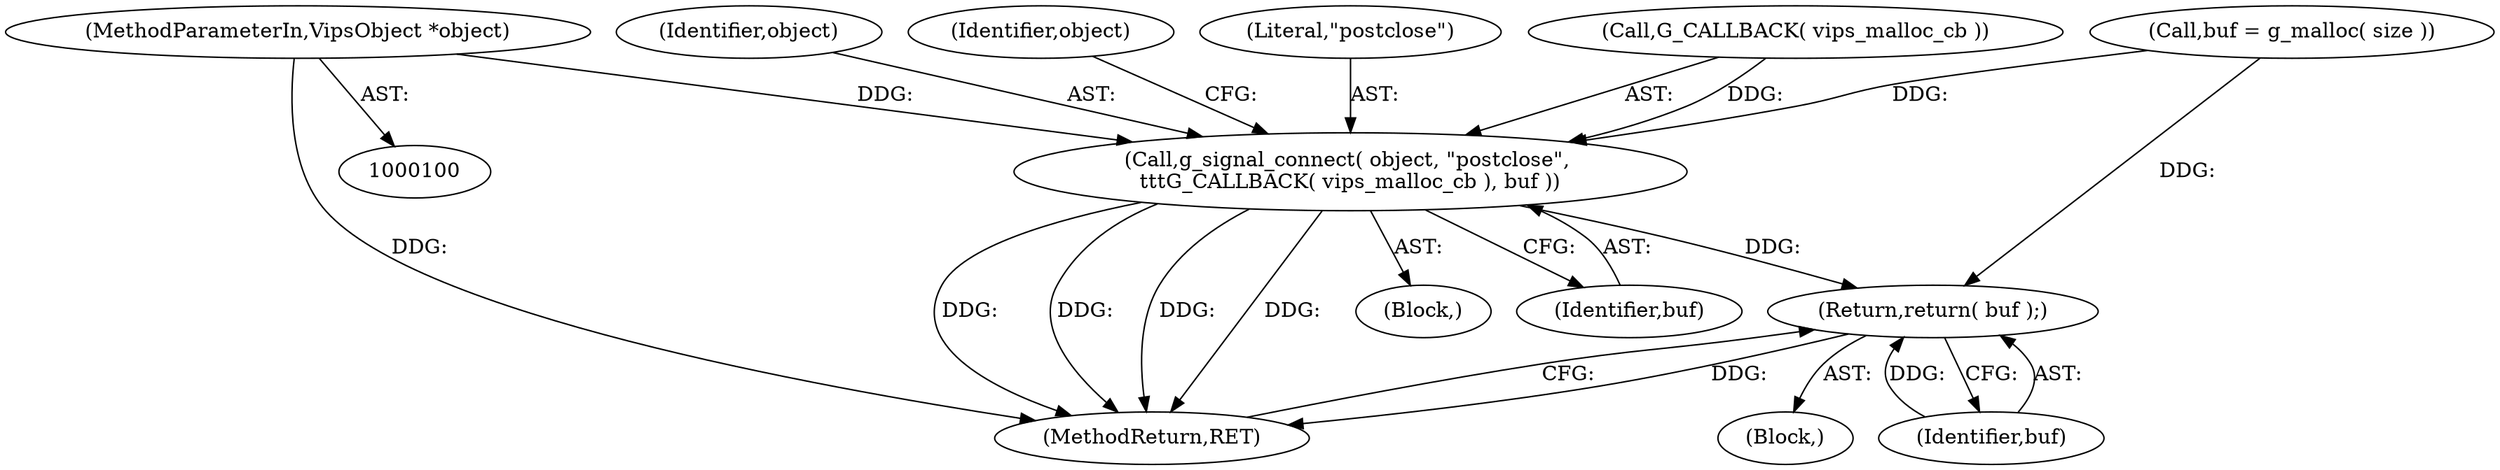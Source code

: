 digraph "0_libvips_00622428bda8d7521db8d74260b519fa41d69d0a@pointer" {
"1000101" [label="(MethodParameterIn,VipsObject *object)"];
"1000112" [label="(Call,g_signal_connect( object, \"postclose\", \n\t\t\tG_CALLBACK( vips_malloc_cb ), buf ))"];
"1000123" [label="(Return,return( buf );)"];
"1000105" [label="(Call,buf = g_malloc( size ))"];
"1000123" [label="(Return,return( buf );)"];
"1000125" [label="(MethodReturn,RET)"];
"1000113" [label="(Identifier,object)"];
"1000103" [label="(Block,)"];
"1000101" [label="(MethodParameterIn,VipsObject *object)"];
"1000120" [label="(Identifier,object)"];
"1000111" [label="(Block,)"];
"1000117" [label="(Identifier,buf)"];
"1000114" [label="(Literal,\"postclose\")"];
"1000124" [label="(Identifier,buf)"];
"1000115" [label="(Call,G_CALLBACK( vips_malloc_cb ))"];
"1000112" [label="(Call,g_signal_connect( object, \"postclose\", \n\t\t\tG_CALLBACK( vips_malloc_cb ), buf ))"];
"1000101" -> "1000100"  [label="AST: "];
"1000101" -> "1000125"  [label="DDG: "];
"1000101" -> "1000112"  [label="DDG: "];
"1000112" -> "1000111"  [label="AST: "];
"1000112" -> "1000117"  [label="CFG: "];
"1000113" -> "1000112"  [label="AST: "];
"1000114" -> "1000112"  [label="AST: "];
"1000115" -> "1000112"  [label="AST: "];
"1000117" -> "1000112"  [label="AST: "];
"1000120" -> "1000112"  [label="CFG: "];
"1000112" -> "1000125"  [label="DDG: "];
"1000112" -> "1000125"  [label="DDG: "];
"1000112" -> "1000125"  [label="DDG: "];
"1000112" -> "1000125"  [label="DDG: "];
"1000115" -> "1000112"  [label="DDG: "];
"1000105" -> "1000112"  [label="DDG: "];
"1000112" -> "1000123"  [label="DDG: "];
"1000123" -> "1000103"  [label="AST: "];
"1000123" -> "1000124"  [label="CFG: "];
"1000124" -> "1000123"  [label="AST: "];
"1000125" -> "1000123"  [label="CFG: "];
"1000123" -> "1000125"  [label="DDG: "];
"1000124" -> "1000123"  [label="DDG: "];
"1000105" -> "1000123"  [label="DDG: "];
}
